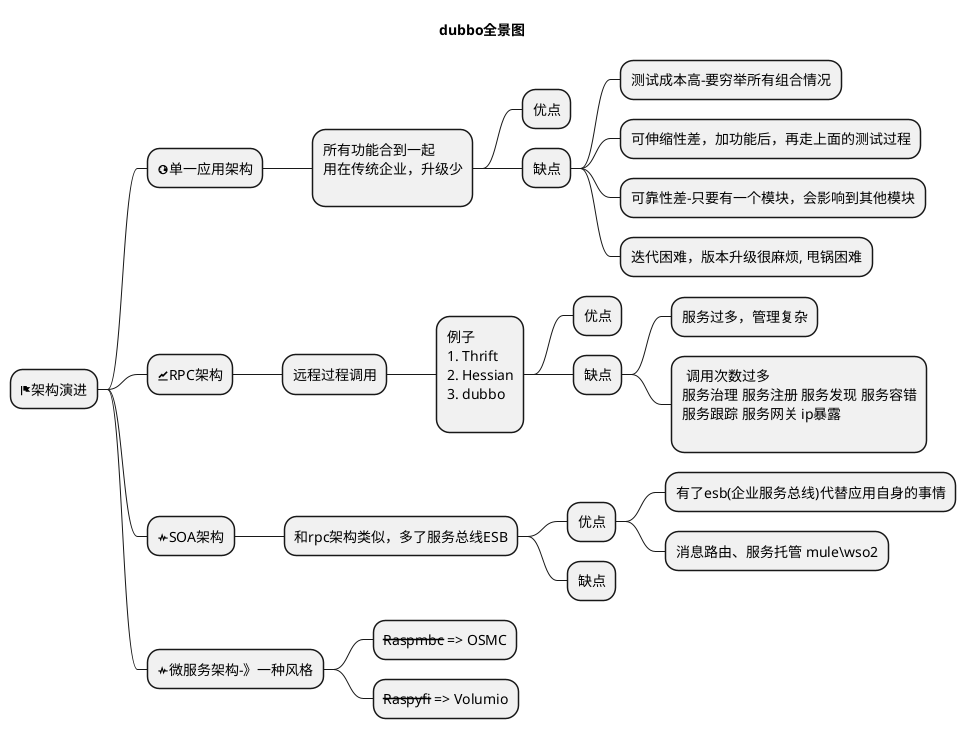 @startmindmap
'https://plantuml.com/mindmap-diagram
title dubbo全景图

* <&flag>架构演进
** <&globe>单一应用架构
***:所有功能合到一起
用在传统企业，升级少
;
**** 优点
**** 缺点
***** 测试成本高-要穷举所有组合情况
***** 可伸缩性差，加功能后，再走上面的测试过程
***** 可靠性差-只要有一个模块，会影响到其他模块
***** 迭代困难，版本升级很麻烦, 甩锅困难


** <&graph>RPC架构
*** 远程过程调用
****:例子
1. Thrift
2. Hessian
3. dubbo
;
***** 优点
***** 缺点
****** 服务过多，管理复杂
******: 调用次数过多
服务治理 服务注册 服务发现 服务容错
服务跟踪 服务网关 ip暴露
;
** <&pulse>SOA架构
*** 和rpc架构类似，多了服务总线ESB
**** 优点
***** 有了esb(企业服务总线)代替应用自身的事情
***** 消息路由、服务托管 mule\wso2
**** 缺点
** <&pulse>微服务架构-》一种风格
*** <s>Raspmbc</s> => OSMC
*** <s>Raspyfi</s> => Volumio
@endmindmap
